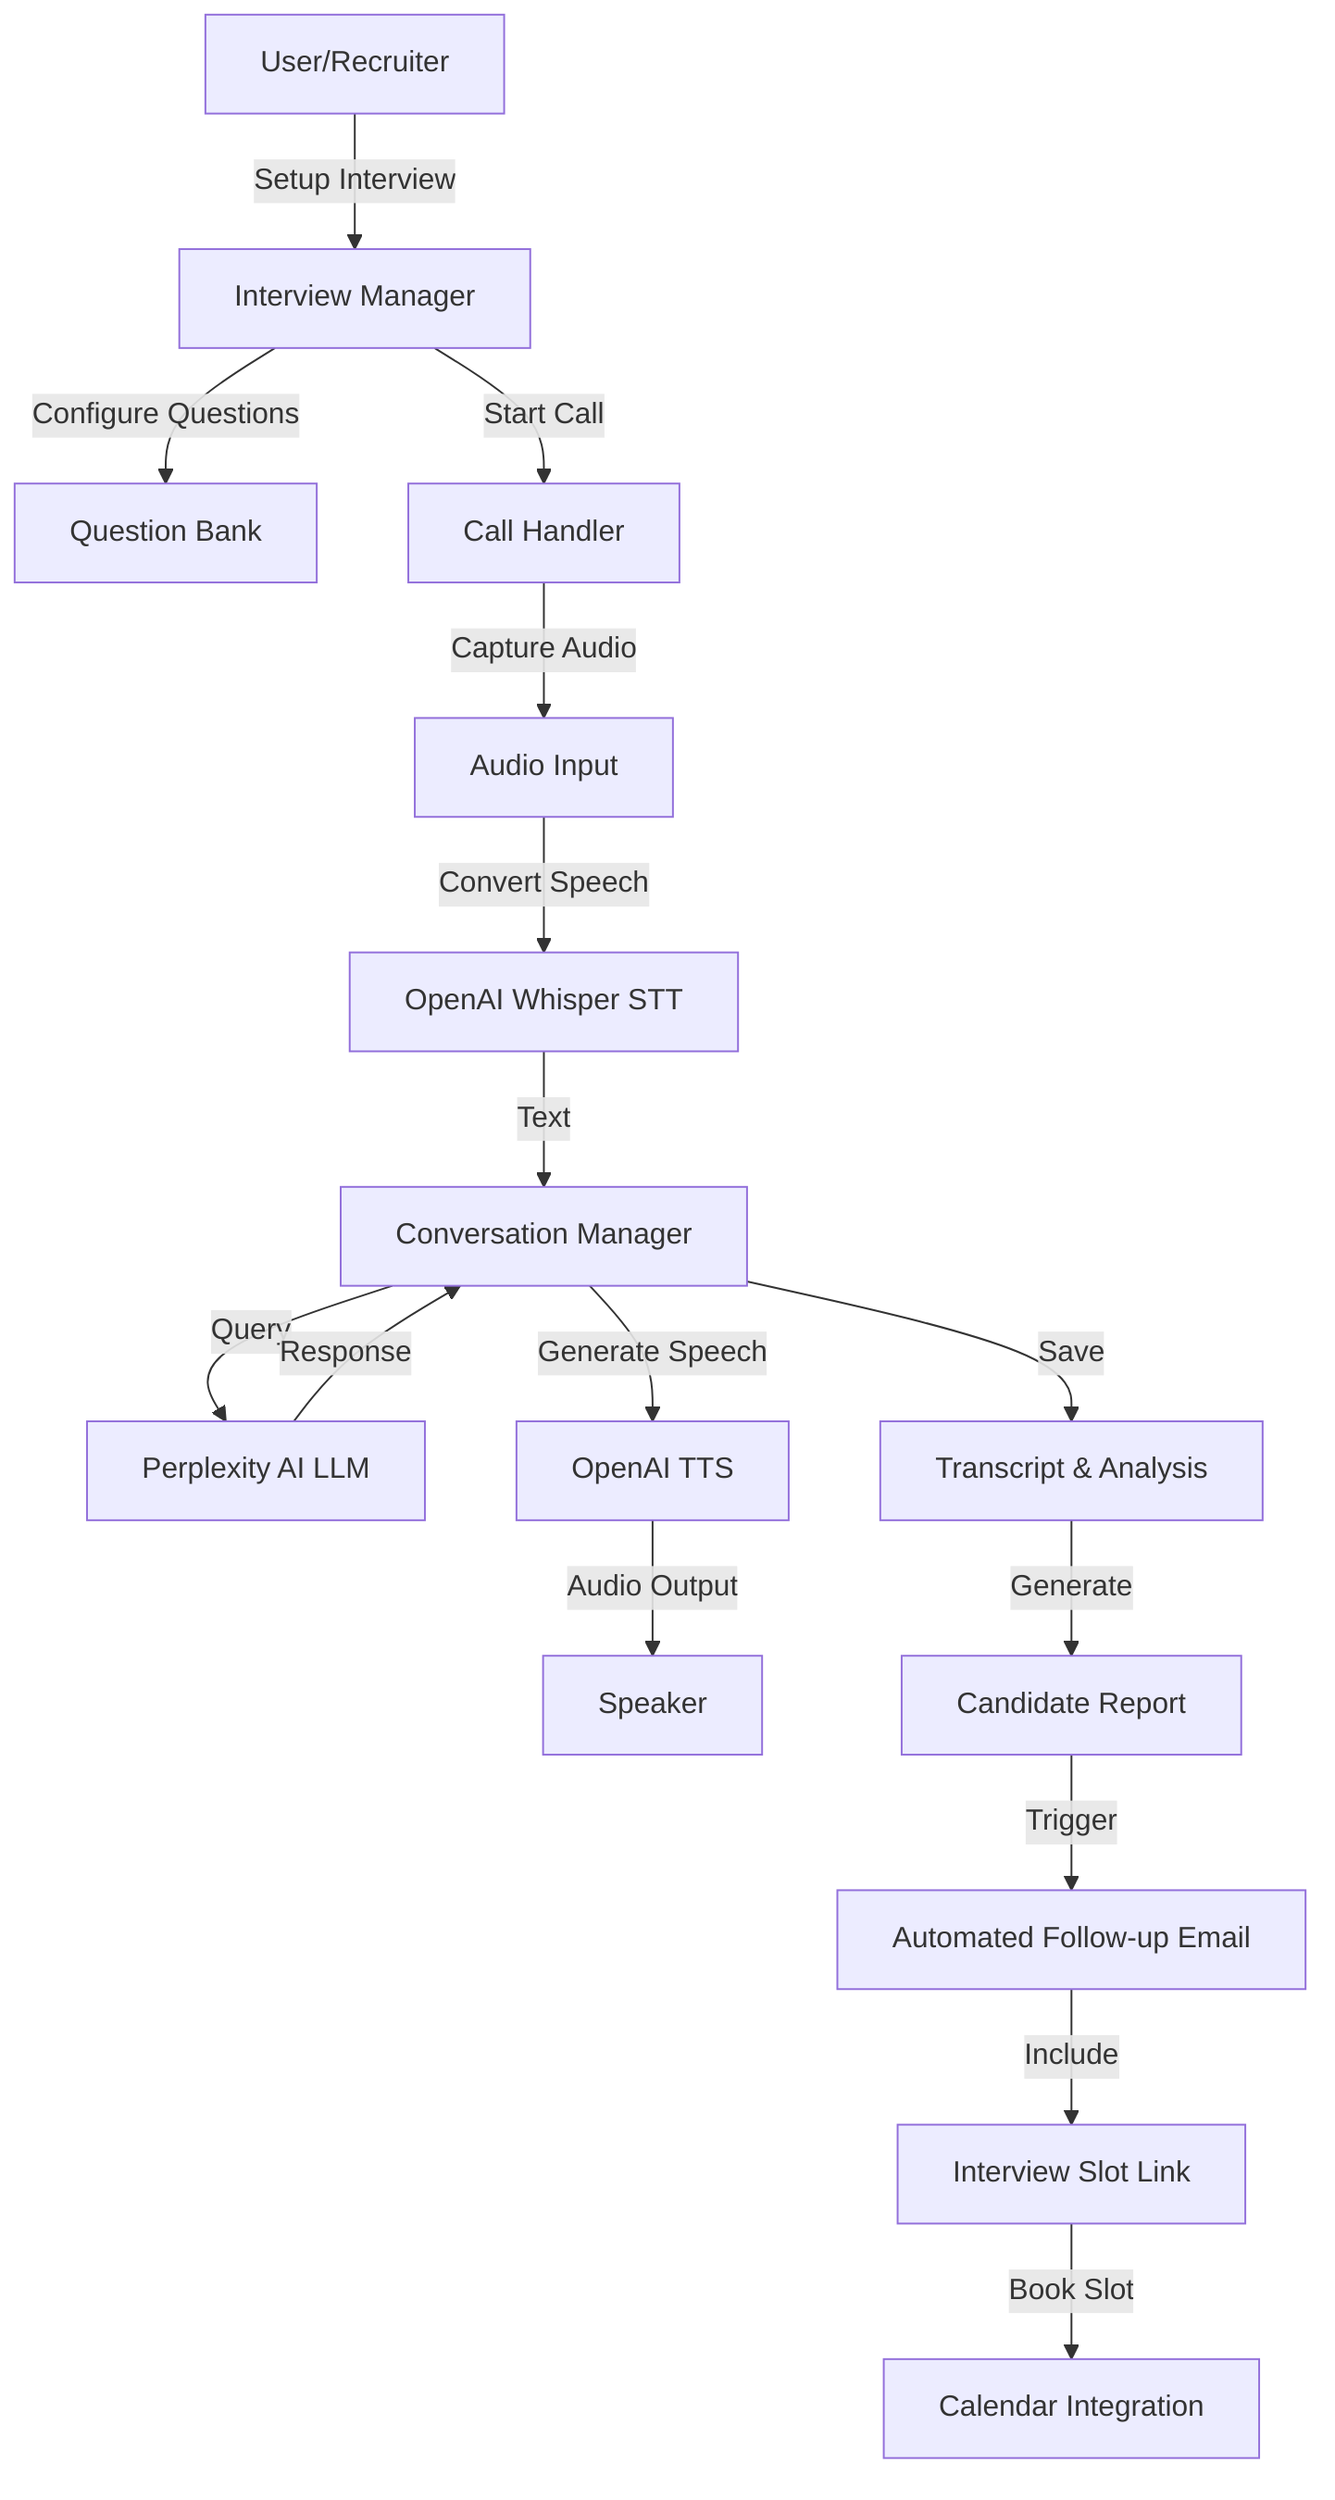 flowchart TD
    A[User/Recruiter] -->|Setup Interview| B[Interview Manager]
    B -->|Configure Questions| C[Question Bank]
    B -->|Start Call| D[Call Handler]
    D -->|Capture Audio| E[Audio Input]
    E -->|Convert Speech| F[OpenAI Whisper STT]
    F -->|Text| G[Conversation Manager]
    G -->|Query| H[Perplexity AI LLM]
    H -->|Response| G
    G -->|Generate Speech| I[OpenAI TTS]
    I -->|Audio Output| J[Speaker]
    G -->|Save| K[Transcript & Analysis]
    K -->|Generate| L[Candidate Report]
    L -->|Trigger| M[Automated Follow-up Email]
    M -->|Include| N[Interview Slot Link]
    N -->|Book Slot| O[Calendar Integration]